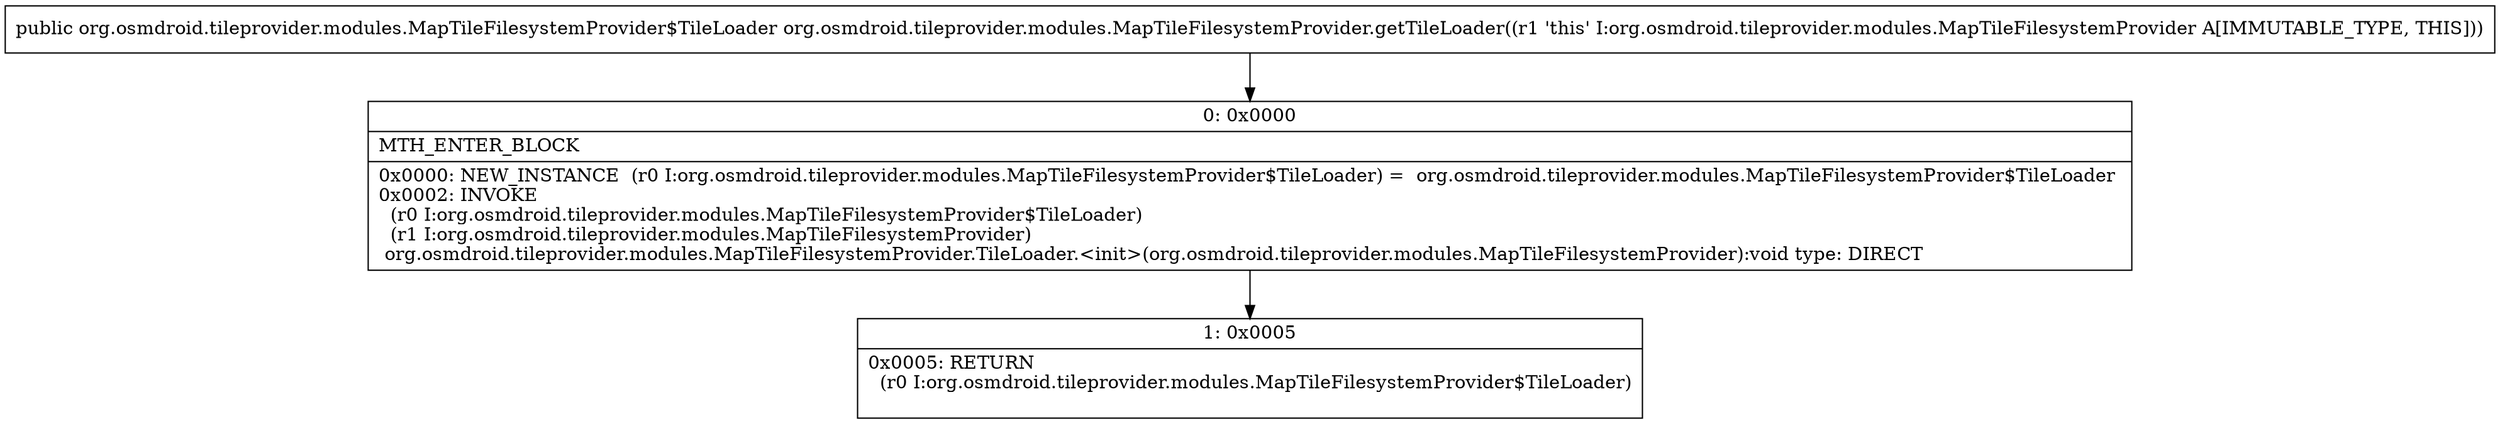 digraph "CFG fororg.osmdroid.tileprovider.modules.MapTileFilesystemProvider.getTileLoader()Lorg\/osmdroid\/tileprovider\/modules\/MapTileFilesystemProvider$TileLoader;" {
Node_0 [shape=record,label="{0\:\ 0x0000|MTH_ENTER_BLOCK\l|0x0000: NEW_INSTANCE  (r0 I:org.osmdroid.tileprovider.modules.MapTileFilesystemProvider$TileLoader) =  org.osmdroid.tileprovider.modules.MapTileFilesystemProvider$TileLoader \l0x0002: INVOKE  \l  (r0 I:org.osmdroid.tileprovider.modules.MapTileFilesystemProvider$TileLoader)\l  (r1 I:org.osmdroid.tileprovider.modules.MapTileFilesystemProvider)\l org.osmdroid.tileprovider.modules.MapTileFilesystemProvider.TileLoader.\<init\>(org.osmdroid.tileprovider.modules.MapTileFilesystemProvider):void type: DIRECT \l}"];
Node_1 [shape=record,label="{1\:\ 0x0005|0x0005: RETURN  \l  (r0 I:org.osmdroid.tileprovider.modules.MapTileFilesystemProvider$TileLoader)\l \l}"];
MethodNode[shape=record,label="{public org.osmdroid.tileprovider.modules.MapTileFilesystemProvider$TileLoader org.osmdroid.tileprovider.modules.MapTileFilesystemProvider.getTileLoader((r1 'this' I:org.osmdroid.tileprovider.modules.MapTileFilesystemProvider A[IMMUTABLE_TYPE, THIS])) }"];
MethodNode -> Node_0;
Node_0 -> Node_1;
}

